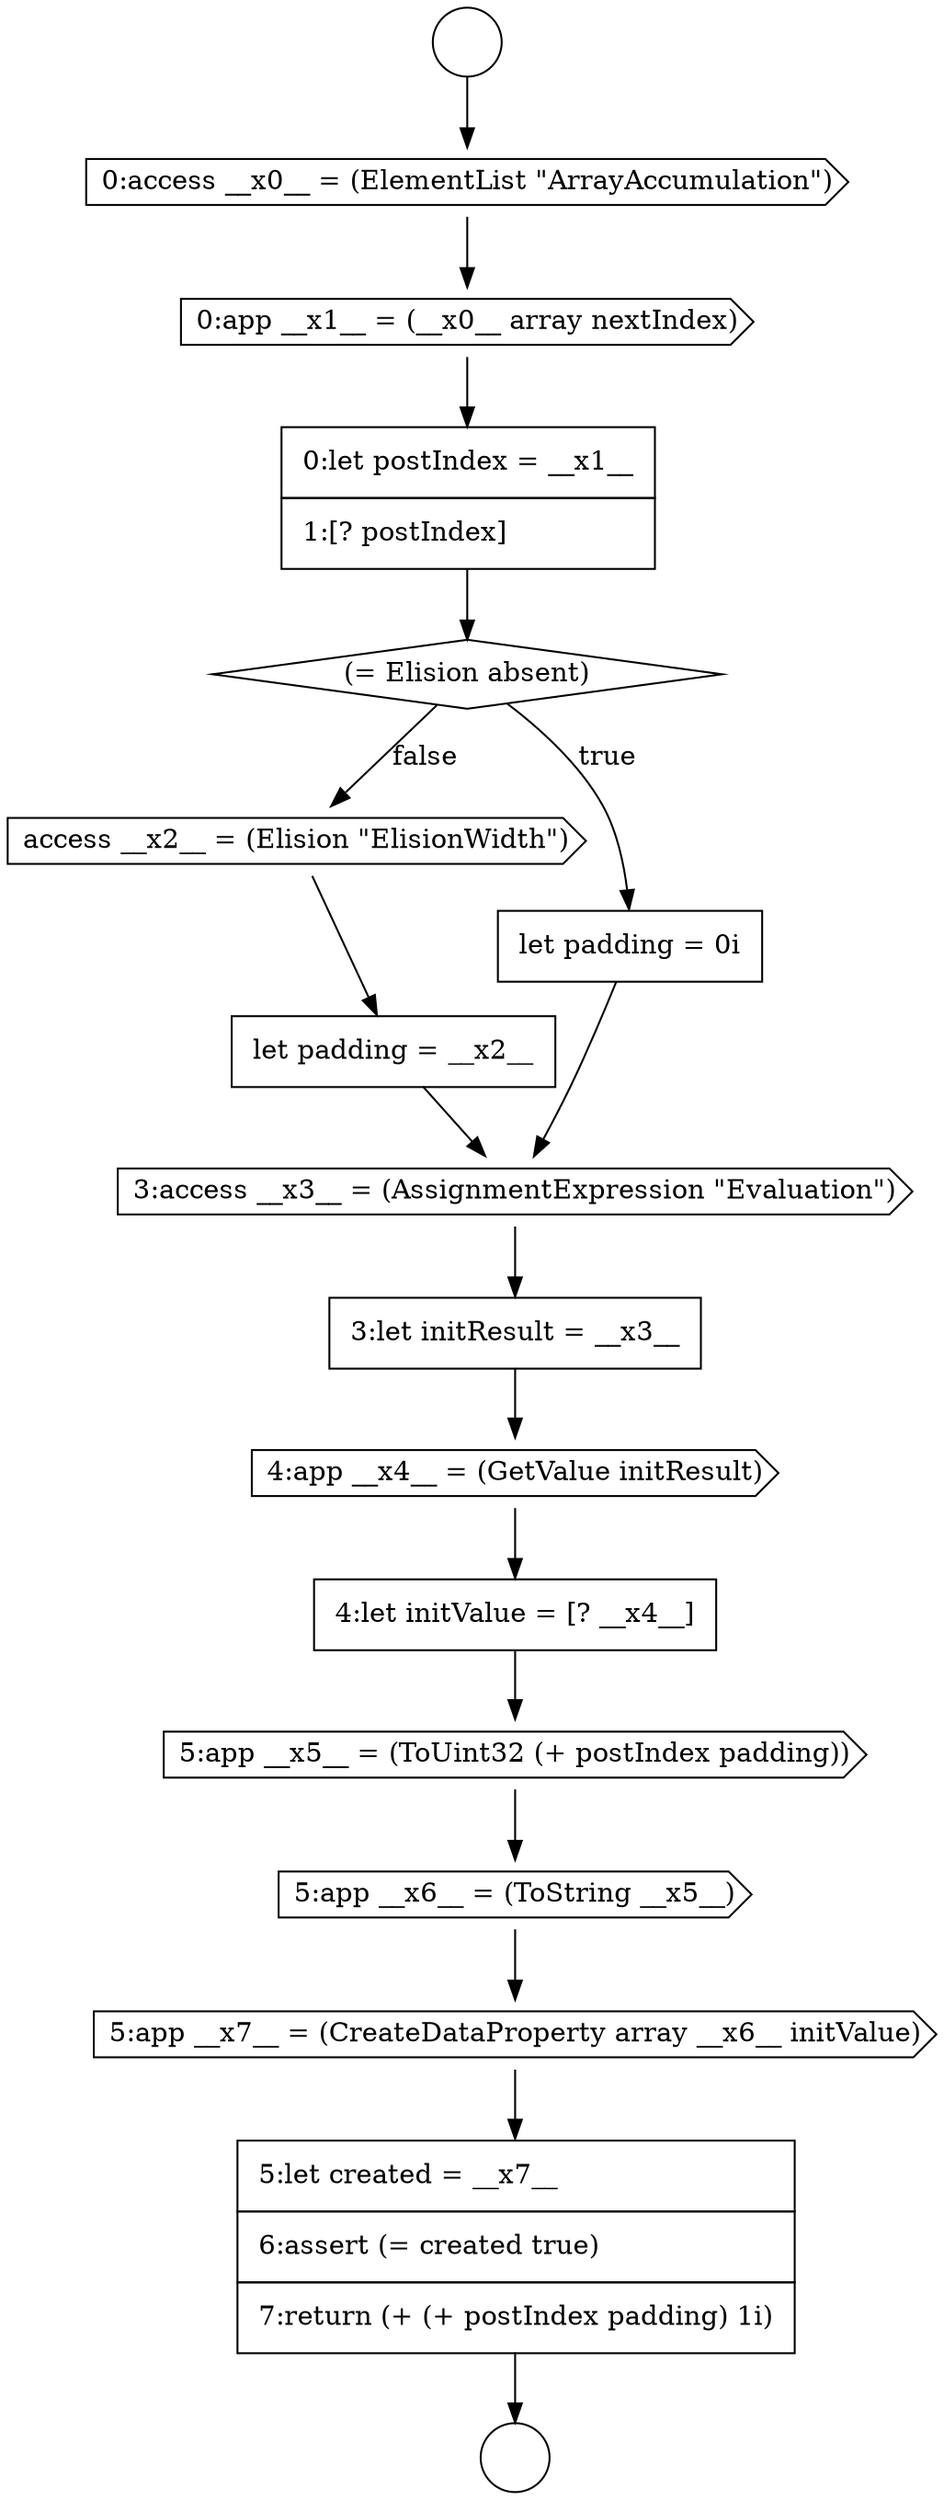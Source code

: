 digraph {
  node3350 [shape=none, margin=0, label=<<font color="black">
    <table border="0" cellborder="1" cellspacing="0" cellpadding="10">
      <tr><td align="left">0:let postIndex = __x1__</td></tr>
      <tr><td align="left">1:[? postIndex]</td></tr>
    </table>
  </font>> color="black" fillcolor="white" style=filled]
  node3353 [shape=cds, label=<<font color="black">access __x2__ = (Elision &quot;ElisionWidth&quot;)</font>> color="black" fillcolor="white" style=filled]
  node3357 [shape=cds, label=<<font color="black">4:app __x4__ = (GetValue initResult)</font>> color="black" fillcolor="white" style=filled]
  node3361 [shape=cds, label=<<font color="black">5:app __x7__ = (CreateDataProperty array __x6__ initValue)</font>> color="black" fillcolor="white" style=filled]
  node3349 [shape=cds, label=<<font color="black">0:app __x1__ = (__x0__ array nextIndex)</font>> color="black" fillcolor="white" style=filled]
  node3354 [shape=none, margin=0, label=<<font color="black">
    <table border="0" cellborder="1" cellspacing="0" cellpadding="10">
      <tr><td align="left">let padding = __x2__</td></tr>
    </table>
  </font>> color="black" fillcolor="white" style=filled]
  node3358 [shape=none, margin=0, label=<<font color="black">
    <table border="0" cellborder="1" cellspacing="0" cellpadding="10">
      <tr><td align="left">4:let initValue = [? __x4__]</td></tr>
    </table>
  </font>> color="black" fillcolor="white" style=filled]
  node3355 [shape=cds, label=<<font color="black">3:access __x3__ = (AssignmentExpression &quot;Evaluation&quot;)</font>> color="black" fillcolor="white" style=filled]
  node3352 [shape=none, margin=0, label=<<font color="black">
    <table border="0" cellborder="1" cellspacing="0" cellpadding="10">
      <tr><td align="left">let padding = 0i</td></tr>
    </table>
  </font>> color="black" fillcolor="white" style=filled]
  node3348 [shape=cds, label=<<font color="black">0:access __x0__ = (ElementList &quot;ArrayAccumulation&quot;)</font>> color="black" fillcolor="white" style=filled]
  node3359 [shape=cds, label=<<font color="black">5:app __x5__ = (ToUint32 (+ postIndex padding))</font>> color="black" fillcolor="white" style=filled]
  node3356 [shape=none, margin=0, label=<<font color="black">
    <table border="0" cellborder="1" cellspacing="0" cellpadding="10">
      <tr><td align="left">3:let initResult = __x3__</td></tr>
    </table>
  </font>> color="black" fillcolor="white" style=filled]
  node3346 [shape=circle label=" " color="black" fillcolor="white" style=filled]
  node3351 [shape=diamond, label=<<font color="black">(= Elision absent)</font>> color="black" fillcolor="white" style=filled]
  node3347 [shape=circle label=" " color="black" fillcolor="white" style=filled]
  node3362 [shape=none, margin=0, label=<<font color="black">
    <table border="0" cellborder="1" cellspacing="0" cellpadding="10">
      <tr><td align="left">5:let created = __x7__</td></tr>
      <tr><td align="left">6:assert (= created true)</td></tr>
      <tr><td align="left">7:return (+ (+ postIndex padding) 1i)</td></tr>
    </table>
  </font>> color="black" fillcolor="white" style=filled]
  node3360 [shape=cds, label=<<font color="black">5:app __x6__ = (ToString __x5__)</font>> color="black" fillcolor="white" style=filled]
  node3346 -> node3348 [ color="black"]
  node3354 -> node3355 [ color="black"]
  node3355 -> node3356 [ color="black"]
  node3353 -> node3354 [ color="black"]
  node3359 -> node3360 [ color="black"]
  node3362 -> node3347 [ color="black"]
  node3357 -> node3358 [ color="black"]
  node3358 -> node3359 [ color="black"]
  node3360 -> node3361 [ color="black"]
  node3361 -> node3362 [ color="black"]
  node3356 -> node3357 [ color="black"]
  node3349 -> node3350 [ color="black"]
  node3350 -> node3351 [ color="black"]
  node3351 -> node3352 [label=<<font color="black">true</font>> color="black"]
  node3351 -> node3353 [label=<<font color="black">false</font>> color="black"]
  node3352 -> node3355 [ color="black"]
  node3348 -> node3349 [ color="black"]
}
